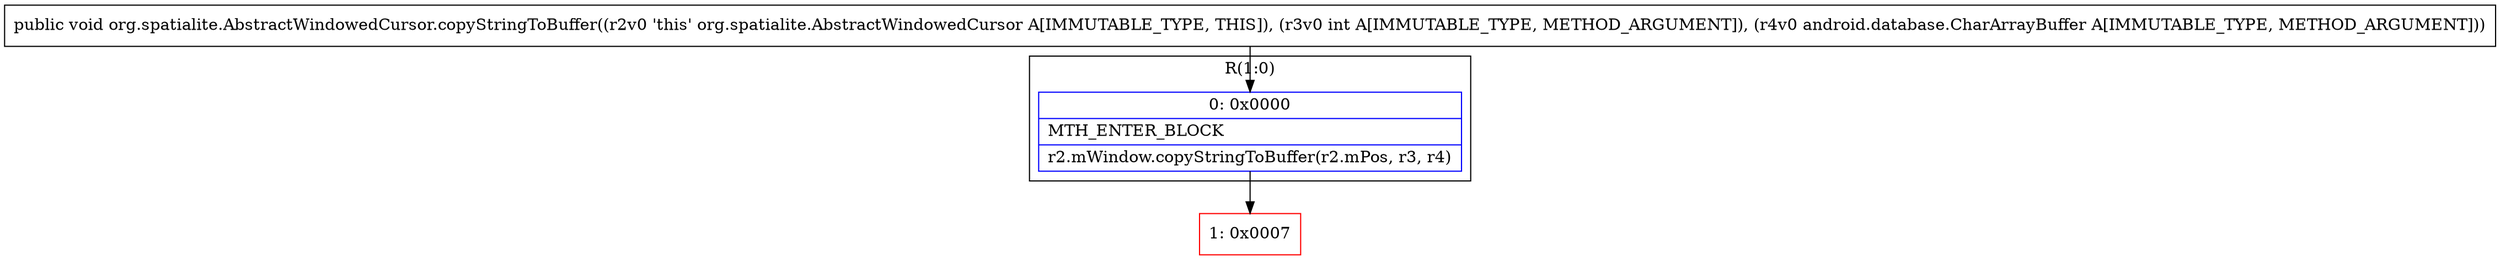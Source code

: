 digraph "CFG fororg.spatialite.AbstractWindowedCursor.copyStringToBuffer(ILandroid\/database\/CharArrayBuffer;)V" {
subgraph cluster_Region_1861010753 {
label = "R(1:0)";
node [shape=record,color=blue];
Node_0 [shape=record,label="{0\:\ 0x0000|MTH_ENTER_BLOCK\l|r2.mWindow.copyStringToBuffer(r2.mPos, r3, r4)\l}"];
}
Node_1 [shape=record,color=red,label="{1\:\ 0x0007}"];
MethodNode[shape=record,label="{public void org.spatialite.AbstractWindowedCursor.copyStringToBuffer((r2v0 'this' org.spatialite.AbstractWindowedCursor A[IMMUTABLE_TYPE, THIS]), (r3v0 int A[IMMUTABLE_TYPE, METHOD_ARGUMENT]), (r4v0 android.database.CharArrayBuffer A[IMMUTABLE_TYPE, METHOD_ARGUMENT])) }"];
MethodNode -> Node_0;
Node_0 -> Node_1;
}

